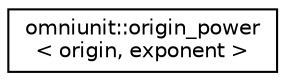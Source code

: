 digraph "Graphical Class Hierarchy"
{
  edge [fontname="Helvetica",fontsize="10",labelfontname="Helvetica",labelfontsize="10"];
  node [fontname="Helvetica",fontsize="10",shape=record];
  rankdir="LR";
  Node0 [label="omniunit::origin_power\l\< origin, exponent \>",height=0.2,width=0.4,color="black", fillcolor="white", style="filled",URL="$structomniunit_1_1origin__power.html"];
}
